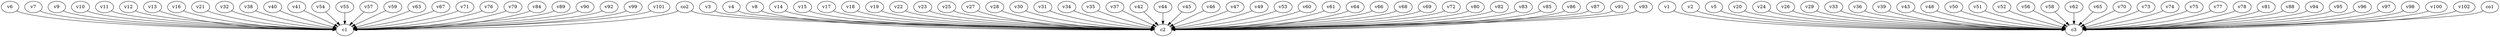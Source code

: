 strict digraph  {
c1;
c2;
c3;
v1;
v2;
v3;
v4;
v5;
v6;
v7;
v8;
v9;
v10;
v11;
v12;
v13;
v14;
v15;
v16;
v17;
v18;
v19;
v20;
v21;
v22;
v23;
v24;
v25;
v26;
v27;
v28;
v29;
v30;
v31;
v32;
v33;
v34;
v35;
v36;
v37;
v38;
v39;
v40;
v41;
v42;
v43;
v44;
v45;
v46;
v47;
v48;
v49;
v50;
v51;
v52;
v53;
v54;
v55;
v56;
v57;
v58;
v59;
v60;
v61;
v62;
v63;
v64;
v65;
v66;
v67;
v68;
v69;
v70;
v71;
v72;
v73;
v74;
v75;
v76;
v77;
v78;
v79;
v80;
v81;
v82;
v83;
v84;
v85;
v86;
v87;
v88;
v89;
v90;
v91;
v92;
v93;
v94;
v95;
v96;
v97;
v98;
v99;
v100;
v101;
v102;
co1;
co2;
v1 -> c3  [weight=1];
v2 -> c3  [weight=1];
v3 -> c2  [weight=1];
v4 -> c2  [weight=1];
v5 -> c3  [weight=1];
v6 -> c1  [weight=1];
v7 -> c1  [weight=1];
v8 -> c2  [weight=1];
v9 -> c1  [weight=1];
v10 -> c1  [weight=1];
v11 -> c1  [weight=1];
v12 -> c1  [weight=1];
v13 -> c1  [weight=1];
v14 -> c2  [weight=1];
v15 -> c2  [weight=1];
v16 -> c1  [weight=1];
v17 -> c2  [weight=1];
v18 -> c2  [weight=1];
v19 -> c2  [weight=1];
v20 -> c3  [weight=1];
v21 -> c1  [weight=1];
v22 -> c2  [weight=1];
v23 -> c2  [weight=1];
v24 -> c3  [weight=1];
v25 -> c2  [weight=1];
v26 -> c3  [weight=1];
v27 -> c2  [weight=1];
v28 -> c2  [weight=1];
v29 -> c3  [weight=1];
v30 -> c2  [weight=1];
v31 -> c2  [weight=1];
v32 -> c1  [weight=1];
v33 -> c3  [weight=1];
v34 -> c2  [weight=1];
v35 -> c2  [weight=1];
v36 -> c3  [weight=1];
v37 -> c2  [weight=1];
v38 -> c1  [weight=1];
v39 -> c3  [weight=1];
v40 -> c1  [weight=1];
v41 -> c1  [weight=1];
v42 -> c2  [weight=1];
v43 -> c3  [weight=1];
v44 -> c2  [weight=1];
v45 -> c2  [weight=1];
v46 -> c2  [weight=1];
v47 -> c2  [weight=1];
v48 -> c3  [weight=1];
v49 -> c2  [weight=1];
v50 -> c3  [weight=1];
v51 -> c3  [weight=1];
v52 -> c3  [weight=1];
v53 -> c2  [weight=1];
v54 -> c1  [weight=1];
v55 -> c1  [weight=1];
v56 -> c3  [weight=1];
v57 -> c1  [weight=1];
v58 -> c3  [weight=1];
v59 -> c1  [weight=1];
v60 -> c2  [weight=1];
v61 -> c2  [weight=1];
v62 -> c3  [weight=1];
v63 -> c1  [weight=1];
v64 -> c2  [weight=1];
v65 -> c3  [weight=1];
v66 -> c2  [weight=1];
v67 -> c1  [weight=1];
v68 -> c2  [weight=1];
v69 -> c2  [weight=1];
v70 -> c3  [weight=1];
v71 -> c1  [weight=1];
v72 -> c2  [weight=1];
v73 -> c3  [weight=1];
v74 -> c3  [weight=1];
v75 -> c3  [weight=1];
v76 -> c1  [weight=1];
v77 -> c3  [weight=1];
v78 -> c3  [weight=1];
v79 -> c1  [weight=1];
v80 -> c2  [weight=1];
v81 -> c3  [weight=1];
v82 -> c2  [weight=1];
v83 -> c2  [weight=1];
v84 -> c1  [weight=1];
v85 -> c2  [weight=1];
v86 -> c2  [weight=1];
v87 -> c2  [weight=1];
v88 -> c3  [weight=1];
v89 -> c1  [weight=1];
v90 -> c1  [weight=1];
v91 -> c2  [weight=1];
v92 -> c1  [weight=1];
v93 -> c2  [weight=1];
v94 -> c3  [weight=1];
v95 -> c3  [weight=1];
v96 -> c3  [weight=1];
v97 -> c3  [weight=1];
v98 -> c3  [weight=1];
v99 -> c1  [weight=1];
v100 -> c3  [weight=1];
v101 -> c1  [weight=1];
v102 -> c3  [weight=1];
co1 -> c3  [weight=1];
co2 -> c1  [weight=1];
co2 -> c2  [weight=1];
}
